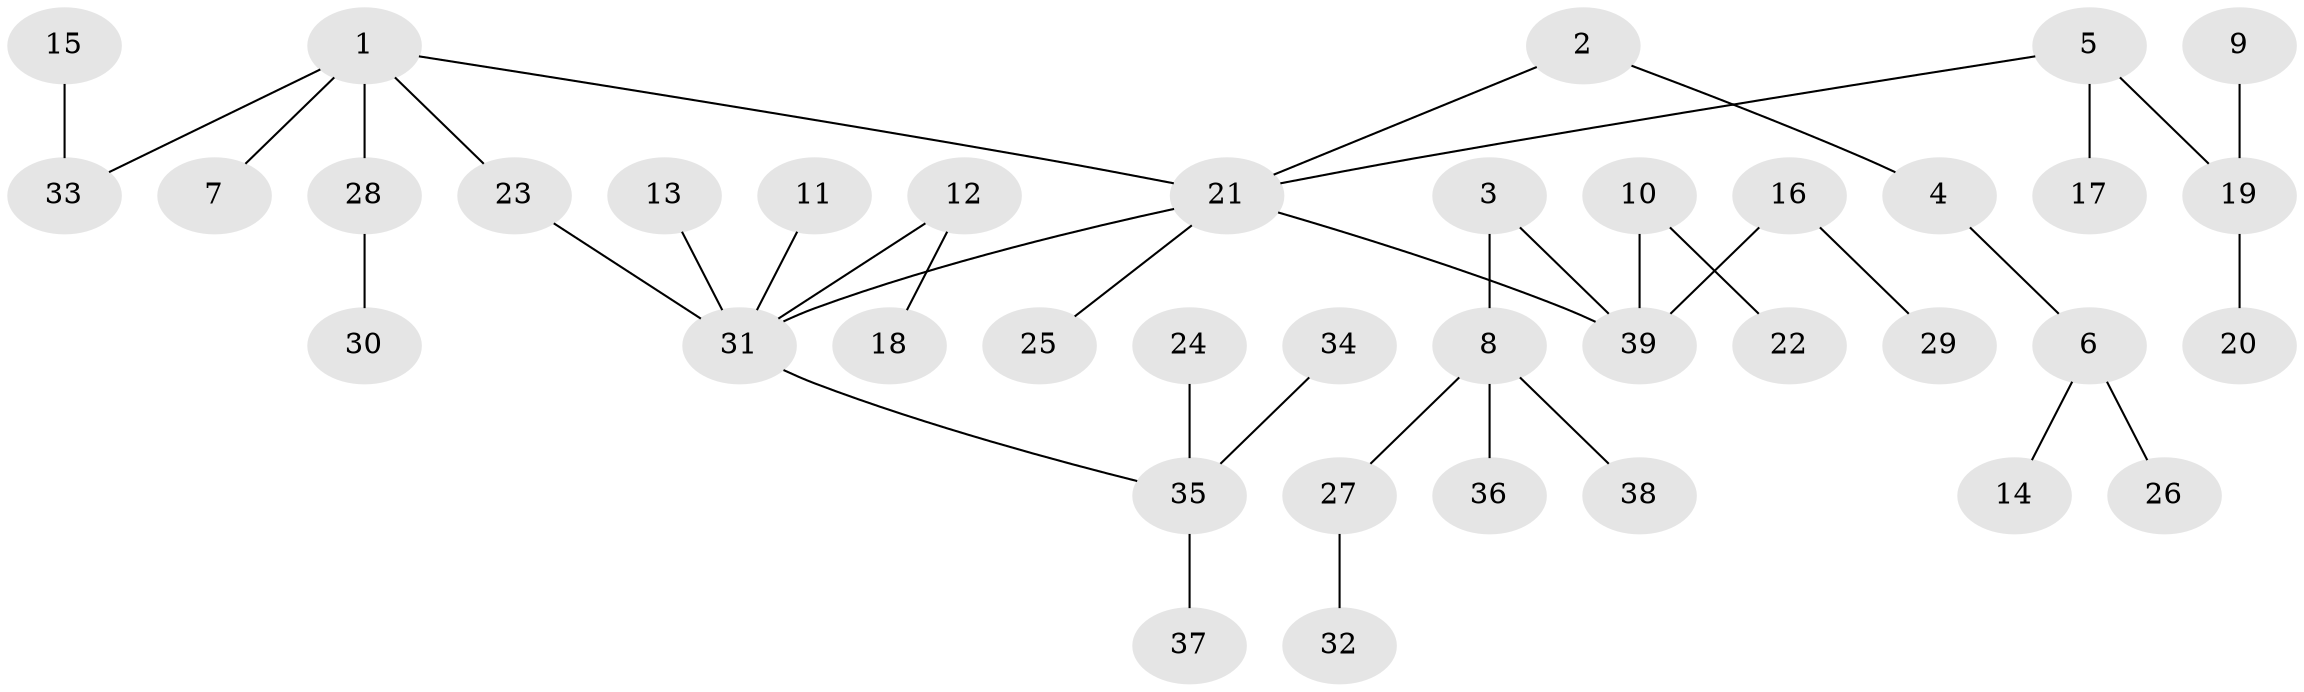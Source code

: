 // original degree distribution, {8: 0.02564102564102564, 5: 0.038461538461538464, 2: 0.2692307692307692, 3: 0.1282051282051282, 1: 0.5, 4: 0.02564102564102564, 6: 0.01282051282051282}
// Generated by graph-tools (version 1.1) at 2025/01/03/09/25 03:01:01]
// undirected, 39 vertices, 39 edges
graph export_dot {
graph [start="1"]
  node [color=gray90,style=filled];
  1;
  2;
  3;
  4;
  5;
  6;
  7;
  8;
  9;
  10;
  11;
  12;
  13;
  14;
  15;
  16;
  17;
  18;
  19;
  20;
  21;
  22;
  23;
  24;
  25;
  26;
  27;
  28;
  29;
  30;
  31;
  32;
  33;
  34;
  35;
  36;
  37;
  38;
  39;
  1 -- 7 [weight=1.0];
  1 -- 21 [weight=1.0];
  1 -- 23 [weight=1.0];
  1 -- 28 [weight=1.0];
  1 -- 33 [weight=1.0];
  2 -- 4 [weight=1.0];
  2 -- 21 [weight=1.0];
  3 -- 8 [weight=1.0];
  3 -- 39 [weight=1.0];
  4 -- 6 [weight=1.0];
  5 -- 17 [weight=1.0];
  5 -- 19 [weight=1.0];
  5 -- 21 [weight=1.0];
  6 -- 14 [weight=1.0];
  6 -- 26 [weight=1.0];
  8 -- 27 [weight=1.0];
  8 -- 36 [weight=1.0];
  8 -- 38 [weight=1.0];
  9 -- 19 [weight=1.0];
  10 -- 22 [weight=1.0];
  10 -- 39 [weight=1.0];
  11 -- 31 [weight=1.0];
  12 -- 18 [weight=1.0];
  12 -- 31 [weight=1.0];
  13 -- 31 [weight=1.0];
  15 -- 33 [weight=1.0];
  16 -- 29 [weight=1.0];
  16 -- 39 [weight=1.0];
  19 -- 20 [weight=1.0];
  21 -- 25 [weight=1.0];
  21 -- 31 [weight=1.0];
  21 -- 39 [weight=1.0];
  23 -- 31 [weight=1.0];
  24 -- 35 [weight=1.0];
  27 -- 32 [weight=1.0];
  28 -- 30 [weight=1.0];
  31 -- 35 [weight=1.0];
  34 -- 35 [weight=1.0];
  35 -- 37 [weight=1.0];
}
